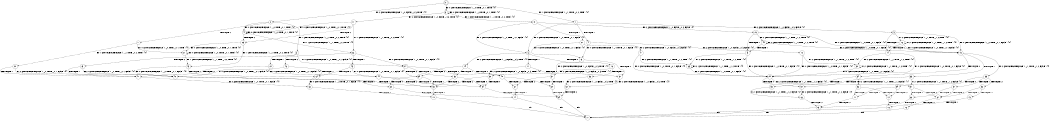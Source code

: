 digraph BCG {
size = "7, 10.5";
center = TRUE;
node [shape = circle];
0 [peripheries = 2];
0 -> 1 [label = "EX !1 !ATOMIC_EXCH_BRANCH (1, +1, TRUE, +0, 2, TRUE) !{0}"];
0 -> 2 [label = "EX !2 !ATOMIC_EXCH_BRANCH (1, +0, FALSE, +0, 3, TRUE) !{0}"];
0 -> 3 [label = "EX !0 !ATOMIC_EXCH_BRANCH (1, +0, TRUE, +0, 1, TRUE) !{0}"];
1 -> 4 [label = "TERMINATE !1"];
1 -> 5 [label = "EX !2 !ATOMIC_EXCH_BRANCH (1, +0, FALSE, +0, 3, FALSE) !{0}"];
1 -> 6 [label = "EX !0 !ATOMIC_EXCH_BRANCH (1, +0, TRUE, +0, 1, FALSE) !{0}"];
2 -> 7 [label = "TERMINATE !2"];
2 -> 8 [label = "EX !1 !ATOMIC_EXCH_BRANCH (1, +1, TRUE, +0, 2, TRUE) !{0}"];
2 -> 9 [label = "EX !0 !ATOMIC_EXCH_BRANCH (1, +0, TRUE, +0, 1, TRUE) !{0}"];
3 -> 10 [label = "EX !1 !ATOMIC_EXCH_BRANCH (1, +1, TRUE, +0, 2, TRUE) !{0}"];
3 -> 11 [label = "EX !2 !ATOMIC_EXCH_BRANCH (1, +0, FALSE, +0, 3, TRUE) !{0}"];
3 -> 3 [label = "EX !0 !ATOMIC_EXCH_BRANCH (1, +0, TRUE, +0, 1, TRUE) !{0}"];
4 -> 12 [label = "EX !2 !ATOMIC_EXCH_BRANCH (1, +0, FALSE, +0, 3, FALSE) !{0}"];
4 -> 13 [label = "EX !0 !ATOMIC_EXCH_BRANCH (1, +0, TRUE, +0, 1, FALSE) !{0}"];
5 -> 14 [label = "TERMINATE !1"];
5 -> 15 [label = "EX !0 !ATOMIC_EXCH_BRANCH (1, +0, TRUE, +0, 1, FALSE) !{0}"];
5 -> 16 [label = "EX !2 !ATOMIC_EXCH_BRANCH (1, +1, TRUE, +1, 2, TRUE) !{0}"];
6 -> 17 [label = "TERMINATE !1"];
6 -> 18 [label = "TERMINATE !0"];
6 -> 19 [label = "EX !2 !ATOMIC_EXCH_BRANCH (1, +0, FALSE, +0, 3, TRUE) !{0}"];
7 -> 20 [label = "EX !1 !ATOMIC_EXCH_BRANCH (1, +1, TRUE, +0, 2, TRUE) !{0}"];
7 -> 21 [label = "EX !0 !ATOMIC_EXCH_BRANCH (1, +0, TRUE, +0, 1, TRUE) !{0}"];
8 -> 22 [label = "TERMINATE !1"];
8 -> 23 [label = "TERMINATE !2"];
8 -> 24 [label = "EX !0 !ATOMIC_EXCH_BRANCH (1, +0, TRUE, +0, 1, FALSE) !{0}"];
9 -> 25 [label = "TERMINATE !2"];
9 -> 26 [label = "EX !1 !ATOMIC_EXCH_BRANCH (1, +1, TRUE, +0, 2, TRUE) !{0}"];
9 -> 9 [label = "EX !0 !ATOMIC_EXCH_BRANCH (1, +0, TRUE, +0, 1, TRUE) !{0}"];
10 -> 27 [label = "TERMINATE !1"];
10 -> 28 [label = "EX !2 !ATOMIC_EXCH_BRANCH (1, +0, FALSE, +0, 3, FALSE) !{0}"];
10 -> 6 [label = "EX !0 !ATOMIC_EXCH_BRANCH (1, +0, TRUE, +0, 1, FALSE) !{0}"];
11 -> 25 [label = "TERMINATE !2"];
11 -> 26 [label = "EX !1 !ATOMIC_EXCH_BRANCH (1, +1, TRUE, +0, 2, TRUE) !{0}"];
11 -> 9 [label = "EX !0 !ATOMIC_EXCH_BRANCH (1, +0, TRUE, +0, 1, TRUE) !{0}"];
12 -> 29 [label = "EX !0 !ATOMIC_EXCH_BRANCH (1, +0, TRUE, +0, 1, FALSE) !{0}"];
12 -> 30 [label = "EX !2 !ATOMIC_EXCH_BRANCH (1, +1, TRUE, +1, 2, TRUE) !{0}"];
13 -> 31 [label = "TERMINATE !0"];
13 -> 32 [label = "EX !2 !ATOMIC_EXCH_BRANCH (1, +0, FALSE, +0, 3, TRUE) !{0}"];
14 -> 29 [label = "EX !0 !ATOMIC_EXCH_BRANCH (1, +0, TRUE, +0, 1, FALSE) !{0}"];
14 -> 30 [label = "EX !2 !ATOMIC_EXCH_BRANCH (1, +1, TRUE, +1, 2, TRUE) !{0}"];
15 -> 33 [label = "TERMINATE !1"];
15 -> 34 [label = "TERMINATE !0"];
15 -> 35 [label = "EX !2 !ATOMIC_EXCH_BRANCH (1, +1, TRUE, +1, 2, FALSE) !{0}"];
16 -> 14 [label = "TERMINATE !1"];
16 -> 15 [label = "EX !0 !ATOMIC_EXCH_BRANCH (1, +0, TRUE, +0, 1, FALSE) !{0}"];
16 -> 16 [label = "EX !2 !ATOMIC_EXCH_BRANCH (1, +1, TRUE, +1, 2, TRUE) !{0}"];
17 -> 31 [label = "TERMINATE !0"];
17 -> 32 [label = "EX !2 !ATOMIC_EXCH_BRANCH (1, +0, FALSE, +0, 3, TRUE) !{0}"];
18 -> 36 [label = "TERMINATE !1"];
18 -> 37 [label = "EX !2 !ATOMIC_EXCH_BRANCH (1, +0, FALSE, +0, 3, TRUE) !{1}"];
19 -> 38 [label = "TERMINATE !1"];
19 -> 39 [label = "TERMINATE !2"];
19 -> 40 [label = "TERMINATE !0"];
20 -> 41 [label = "TERMINATE !1"];
20 -> 42 [label = "EX !0 !ATOMIC_EXCH_BRANCH (1, +0, TRUE, +0, 1, FALSE) !{0}"];
21 -> 43 [label = "EX !1 !ATOMIC_EXCH_BRANCH (1, +1, TRUE, +0, 2, TRUE) !{0}"];
21 -> 21 [label = "EX !0 !ATOMIC_EXCH_BRANCH (1, +0, TRUE, +0, 1, TRUE) !{0}"];
22 -> 41 [label = "TERMINATE !2"];
22 -> 44 [label = "EX !0 !ATOMIC_EXCH_BRANCH (1, +0, TRUE, +0, 1, FALSE) !{0}"];
23 -> 41 [label = "TERMINATE !1"];
23 -> 42 [label = "EX !0 !ATOMIC_EXCH_BRANCH (1, +0, TRUE, +0, 1, FALSE) !{0}"];
24 -> 38 [label = "TERMINATE !1"];
24 -> 39 [label = "TERMINATE !2"];
24 -> 40 [label = "TERMINATE !0"];
25 -> 43 [label = "EX !1 !ATOMIC_EXCH_BRANCH (1, +1, TRUE, +0, 2, TRUE) !{0}"];
25 -> 21 [label = "EX !0 !ATOMIC_EXCH_BRANCH (1, +0, TRUE, +0, 1, TRUE) !{0}"];
26 -> 45 [label = "TERMINATE !1"];
26 -> 46 [label = "TERMINATE !2"];
26 -> 24 [label = "EX !0 !ATOMIC_EXCH_BRANCH (1, +0, TRUE, +0, 1, FALSE) !{0}"];
27 -> 47 [label = "EX !2 !ATOMIC_EXCH_BRANCH (1, +0, FALSE, +0, 3, FALSE) !{0}"];
27 -> 13 [label = "EX !0 !ATOMIC_EXCH_BRANCH (1, +0, TRUE, +0, 1, FALSE) !{0}"];
28 -> 48 [label = "TERMINATE !1"];
28 -> 49 [label = "EX !2 !ATOMIC_EXCH_BRANCH (1, +1, TRUE, +1, 2, TRUE) !{0}"];
28 -> 15 [label = "EX !0 !ATOMIC_EXCH_BRANCH (1, +0, TRUE, +0, 1, FALSE) !{0}"];
29 -> 50 [label = "TERMINATE !0"];
29 -> 51 [label = "EX !2 !ATOMIC_EXCH_BRANCH (1, +1, TRUE, +1, 2, FALSE) !{0}"];
30 -> 29 [label = "EX !0 !ATOMIC_EXCH_BRANCH (1, +0, TRUE, +0, 1, FALSE) !{0}"];
30 -> 30 [label = "EX !2 !ATOMIC_EXCH_BRANCH (1, +1, TRUE, +1, 2, TRUE) !{0}"];
31 -> 52 [label = "EX !2 !ATOMIC_EXCH_BRANCH (1, +0, FALSE, +0, 3, TRUE) !{2}"];
32 -> 53 [label = "TERMINATE !2"];
32 -> 54 [label = "TERMINATE !0"];
33 -> 50 [label = "TERMINATE !0"];
33 -> 51 [label = "EX !2 !ATOMIC_EXCH_BRANCH (1, +1, TRUE, +1, 2, FALSE) !{0}"];
34 -> 55 [label = "TERMINATE !1"];
34 -> 56 [label = "EX !2 !ATOMIC_EXCH_BRANCH (1, +1, TRUE, +1, 2, FALSE) !{1}"];
35 -> 57 [label = "TERMINATE !1"];
35 -> 58 [label = "TERMINATE !2"];
35 -> 59 [label = "TERMINATE !0"];
36 -> 52 [label = "EX !2 !ATOMIC_EXCH_BRANCH (1, +0, FALSE, +0, 3, TRUE) !{2}"];
37 -> 60 [label = "TERMINATE !1"];
37 -> 61 [label = "TERMINATE !2"];
38 -> 53 [label = "TERMINATE !2"];
38 -> 54 [label = "TERMINATE !0"];
39 -> 53 [label = "TERMINATE !1"];
39 -> 62 [label = "TERMINATE !0"];
40 -> 60 [label = "TERMINATE !1"];
40 -> 61 [label = "TERMINATE !2"];
41 -> 63 [label = "EX !0 !ATOMIC_EXCH_BRANCH (1, +0, TRUE, +0, 1, FALSE) !{0}"];
42 -> 53 [label = "TERMINATE !1"];
42 -> 62 [label = "TERMINATE !0"];
43 -> 64 [label = "TERMINATE !1"];
43 -> 42 [label = "EX !0 !ATOMIC_EXCH_BRANCH (1, +0, TRUE, +0, 1, FALSE) !{0}"];
44 -> 53 [label = "TERMINATE !2"];
44 -> 54 [label = "TERMINATE !0"];
45 -> 64 [label = "TERMINATE !2"];
45 -> 44 [label = "EX !0 !ATOMIC_EXCH_BRANCH (1, +0, TRUE, +0, 1, FALSE) !{0}"];
46 -> 64 [label = "TERMINATE !1"];
46 -> 42 [label = "EX !0 !ATOMIC_EXCH_BRANCH (1, +0, TRUE, +0, 1, FALSE) !{0}"];
47 -> 65 [label = "EX !2 !ATOMIC_EXCH_BRANCH (1, +1, TRUE, +1, 2, TRUE) !{0}"];
47 -> 29 [label = "EX !0 !ATOMIC_EXCH_BRANCH (1, +0, TRUE, +0, 1, FALSE) !{0}"];
48 -> 65 [label = "EX !2 !ATOMIC_EXCH_BRANCH (1, +1, TRUE, +1, 2, TRUE) !{0}"];
48 -> 29 [label = "EX !0 !ATOMIC_EXCH_BRANCH (1, +0, TRUE, +0, 1, FALSE) !{0}"];
49 -> 48 [label = "TERMINATE !1"];
49 -> 49 [label = "EX !2 !ATOMIC_EXCH_BRANCH (1, +1, TRUE, +1, 2, TRUE) !{0}"];
49 -> 15 [label = "EX !0 !ATOMIC_EXCH_BRANCH (1, +0, TRUE, +0, 1, FALSE) !{0}"];
50 -> 66 [label = "EX !2 !ATOMIC_EXCH_BRANCH (1, +1, TRUE, +1, 2, FALSE) !{2}"];
51 -> 67 [label = "TERMINATE !2"];
51 -> 68 [label = "TERMINATE !0"];
52 -> 69 [label = "TERMINATE !2"];
53 -> 70 [label = "TERMINATE !0"];
54 -> 69 [label = "TERMINATE !2"];
55 -> 66 [label = "EX !2 !ATOMIC_EXCH_BRANCH (1, +1, TRUE, +1, 2, FALSE) !{2}"];
56 -> 71 [label = "TERMINATE !1"];
56 -> 72 [label = "TERMINATE !2"];
57 -> 67 [label = "TERMINATE !2"];
57 -> 68 [label = "TERMINATE !0"];
58 -> 67 [label = "TERMINATE !1"];
58 -> 73 [label = "TERMINATE !0"];
59 -> 71 [label = "TERMINATE !1"];
59 -> 72 [label = "TERMINATE !2"];
60 -> 69 [label = "TERMINATE !2"];
61 -> 74 [label = "TERMINATE !1"];
62 -> 74 [label = "TERMINATE !1"];
63 -> 70 [label = "TERMINATE !0"];
64 -> 63 [label = "EX !0 !ATOMIC_EXCH_BRANCH (1, +0, TRUE, +0, 1, FALSE) !{0}"];
65 -> 65 [label = "EX !2 !ATOMIC_EXCH_BRANCH (1, +1, TRUE, +1, 2, TRUE) !{0}"];
65 -> 29 [label = "EX !0 !ATOMIC_EXCH_BRANCH (1, +0, TRUE, +0, 1, FALSE) !{0}"];
66 -> 75 [label = "TERMINATE !2"];
67 -> 76 [label = "TERMINATE !0"];
68 -> 75 [label = "TERMINATE !2"];
69 -> 77 [label = "exit"];
70 -> 77 [label = "exit"];
71 -> 75 [label = "TERMINATE !2"];
72 -> 78 [label = "TERMINATE !1"];
73 -> 78 [label = "TERMINATE !1"];
74 -> 77 [label = "exit"];
75 -> 77 [label = "exit"];
76 -> 77 [label = "exit"];
78 -> 77 [label = "exit"];
}
